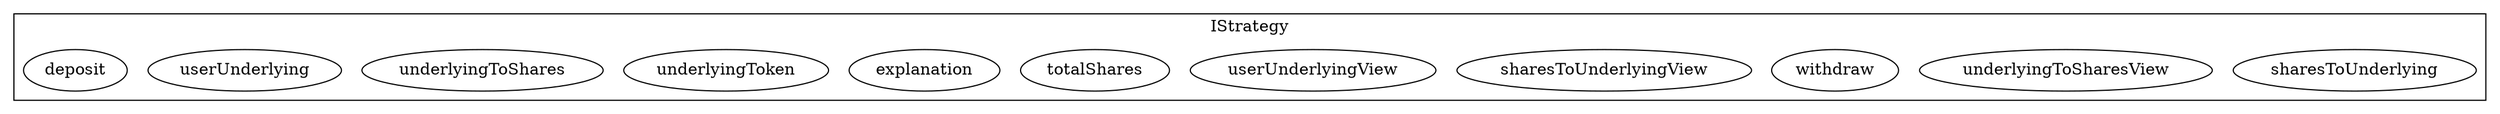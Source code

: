 strict digraph {
subgraph cluster_2988_IStrategy {
label = "IStrategy"
"2988_sharesToUnderlying" [label="sharesToUnderlying"]
"2988_underlyingToSharesView" [label="underlyingToSharesView"]
"2988_withdraw" [label="withdraw"]
"2988_sharesToUnderlyingView" [label="sharesToUnderlyingView"]
"2988_userUnderlyingView" [label="userUnderlyingView"]
"2988_totalShares" [label="totalShares"]
"2988_explanation" [label="explanation"]
"2988_underlyingToken" [label="underlyingToken"]
"2988_underlyingToShares" [label="underlyingToShares"]
"2988_userUnderlying" [label="userUnderlying"]
"2988_deposit" [label="deposit"]
}subgraph cluster_solidity {
label = "[Solidity]"
}
}